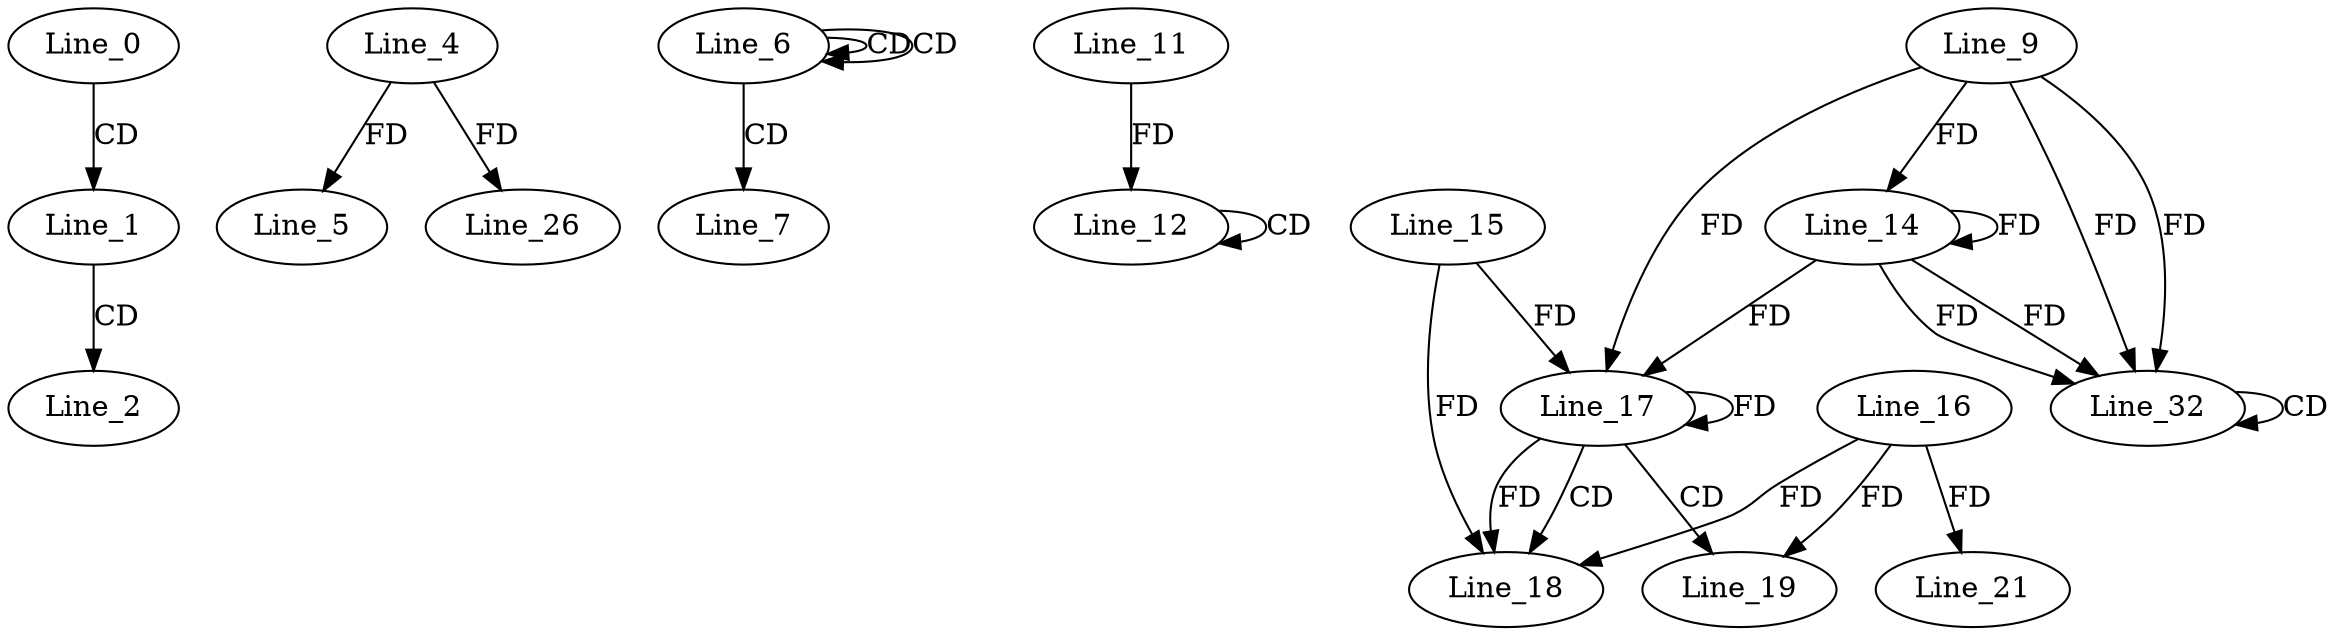 digraph G {
  Line_0;
  Line_1;
  Line_2;
  Line_4;
  Line_5;
  Line_6;
  Line_6;
  Line_6;
  Line_7;
  Line_12;
  Line_12;
  Line_11;
  Line_9;
  Line_14;
  Line_17;
  Line_15;
  Line_17;
  Line_17;
  Line_18;
  Line_16;
  Line_19;
  Line_21;
  Line_26;
  Line_32;
  Line_32;
  Line_0 -> Line_1 [ label="CD" ];
  Line_1 -> Line_2 [ label="CD" ];
  Line_4 -> Line_5 [ label="FD" ];
  Line_6 -> Line_6 [ label="CD" ];
  Line_6 -> Line_6 [ label="CD" ];
  Line_6 -> Line_7 [ label="CD" ];
  Line_12 -> Line_12 [ label="CD" ];
  Line_11 -> Line_12 [ label="FD" ];
  Line_9 -> Line_14 [ label="FD" ];
  Line_14 -> Line_14 [ label="FD" ];
  Line_17 -> Line_17 [ label="FD" ];
  Line_15 -> Line_17 [ label="FD" ];
  Line_9 -> Line_17 [ label="FD" ];
  Line_14 -> Line_17 [ label="FD" ];
  Line_17 -> Line_18 [ label="CD" ];
  Line_16 -> Line_18 [ label="FD" ];
  Line_17 -> Line_18 [ label="FD" ];
  Line_15 -> Line_18 [ label="FD" ];
  Line_17 -> Line_19 [ label="CD" ];
  Line_16 -> Line_19 [ label="FD" ];
  Line_16 -> Line_21 [ label="FD" ];
  Line_4 -> Line_26 [ label="FD" ];
  Line_9 -> Line_32 [ label="FD" ];
  Line_14 -> Line_32 [ label="FD" ];
  Line_32 -> Line_32 [ label="CD" ];
  Line_9 -> Line_32 [ label="FD" ];
  Line_14 -> Line_32 [ label="FD" ];
}
